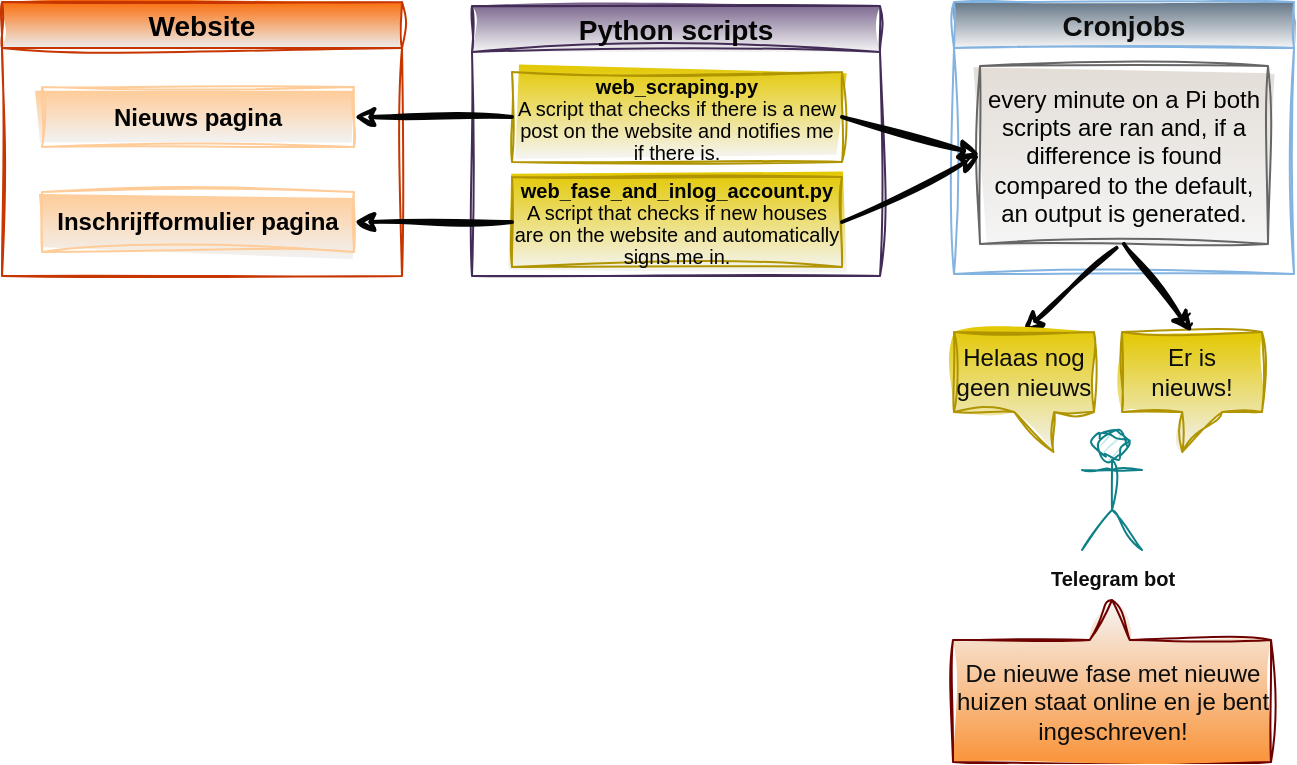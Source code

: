 <mxfile>
    <diagram id="Btb2WLoOVrugXf3QV6XN" name="Setup of the project">
        <mxGraphModel dx="829" dy="554" grid="0" gridSize="10" guides="1" tooltips="1" connect="1" arrows="1" fold="1" page="1" pageScale="1" pageWidth="827" pageHeight="1169" background="#ffffff" math="0" shadow="0">
            <root>
                <mxCell id="0"/>
                <mxCell id="1" parent="0"/>
                <mxCell id="20" value="&lt;font size=&quot;1&quot; style=&quot;&quot; color=&quot;#0d0d0d&quot;&gt;&lt;b style=&quot;&quot;&gt;Telegram bot&lt;/b&gt;&lt;/font&gt;" style="shape=umlActor;verticalLabelPosition=bottom;verticalAlign=top;html=1;outlineConnect=0;fillColor=#b0e3e6;strokeColor=#0e8088;sketch=1;curveFitting=1;jiggle=2;gradientColor=none;" parent="1" vertex="1">
                    <mxGeometry x="600" y="269" width="30" height="60" as="geometry"/>
                </mxCell>
                <mxCell id="22" value="Website" style="swimlane;whiteSpace=wrap;html=1;fillColor=#fa6800;strokeColor=#C73500;sketch=1;curveFitting=1;jiggle=2;gradientDirection=south;swimlaneFillColor=none;fontColor=#000000;gradientColor=#EDEDED;startSize=23;fontSize=14;" parent="1" vertex="1">
                    <mxGeometry x="60" y="55" width="200" height="137" as="geometry">
                        <mxRectangle x="90" y="55" width="90" height="30" as="alternateBounds"/>
                    </mxGeometry>
                </mxCell>
                <mxCell id="23" value="&lt;font color=&quot;#030303&quot; style=&quot;font-size: 12px;&quot;&gt;Inschrijfformulier pagina&lt;/font&gt;" style="rounded=0;whiteSpace=wrap;html=1;fillColor=#FFCC99;fontSize=12;fontStyle=1;sketch=1;curveFitting=1;jiggle=2;gradientColor=#F2F2F2;strokeColor=#FFCC99;" parent="22" vertex="1">
                    <mxGeometry x="20" y="95" width="156" height="30" as="geometry"/>
                </mxCell>
                <mxCell id="25" value="&lt;font color=&quot;#030303&quot; style=&quot;font-size: 12px;&quot;&gt;Nieuws pagina&lt;/font&gt;" style="rounded=0;whiteSpace=wrap;html=1;fillColor=#FFCC99;fontSize=12;fontStyle=1;sketch=1;curveFitting=1;jiggle=2;gradientColor=#F2F2F2;strokeColor=#FFCC99;" vertex="1" parent="22">
                    <mxGeometry x="20" y="42.5" width="156" height="30" as="geometry"/>
                </mxCell>
                <mxCell id="c-toH_A7TmxNrjQhJg11-41" value="&lt;font color=&quot;#050505&quot; style=&quot;font-size: 14px;&quot;&gt;Python scripts&lt;/font&gt;" style="swimlane;whiteSpace=wrap;html=1;fontColor=#ffffff;fillColor=#76608a;strokeColor=#432D57;sketch=1;curveFitting=1;jiggle=2;rounded=0;gradientColor=#F5F5F5;fontSize=14;" parent="1" vertex="1">
                    <mxGeometry x="295" y="57" width="204" height="135" as="geometry">
                        <mxRectangle x="90" y="55" width="90" height="30" as="alternateBounds"/>
                    </mxGeometry>
                </mxCell>
                <mxCell id="c-toH_A7TmxNrjQhJg11-42" value="&lt;p style=&quot;line-height: 110%; font-size: 10px;&quot;&gt;&lt;font style=&quot;font-size: 10px;&quot; color=&quot;#030303&quot;&gt;&lt;b style=&quot;font-size: 10px;&quot;&gt;web_scraping.py &lt;br style=&quot;font-size: 10px;&quot;&gt;&lt;/b&gt;A script that checks if there is a new post on the website and notifies me if there is.&lt;/font&gt;&lt;/p&gt;" style="rounded=0;whiteSpace=wrap;html=1;fillColor=#e3c800;fontColor=#000000;strokeColor=#B09500;align=center;fontSize=10;spacing=2;sketch=1;curveFitting=1;jiggle=2;gradientColor=#F5F5F5;" parent="c-toH_A7TmxNrjQhJg11-41" vertex="1">
                    <mxGeometry x="20" y="33" width="165" height="45" as="geometry"/>
                </mxCell>
                <mxCell id="26" value="&lt;p style=&quot;line-height: 110%; font-size: 10px;&quot;&gt;&lt;font style=&quot;font-size: 10px;&quot; color=&quot;#030303&quot;&gt;&lt;b style=&quot;font-size: 10px;&quot;&gt;web_fase_and_inlog_account.py &lt;br style=&quot;font-size: 10px;&quot;&gt;&lt;/b&gt;A script that checks if new houses are on the website and automatically signs me in.&lt;/font&gt;&lt;/p&gt;" style="rounded=0;whiteSpace=wrap;html=1;fillColor=#e3c800;fontColor=#000000;strokeColor=#B09500;align=center;fontSize=10;spacing=2;sketch=1;curveFitting=1;jiggle=2;gradientColor=#F5F5F5;" vertex="1" parent="c-toH_A7TmxNrjQhJg11-41">
                    <mxGeometry x="20" y="85.5" width="165" height="45" as="geometry"/>
                </mxCell>
                <mxCell id="sVYA-P_zk5SEsgUEzxAb-44" value="&lt;font color=&quot;#0d0d0d&quot; style=&quot;font-size: 14px;&quot;&gt;Cronjobs&lt;/font&gt;" style="swimlane;whiteSpace=wrap;html=1;fontColor=#ffffff;fillColor=#647687;strokeColor=#83B3E0;sketch=1;curveFitting=1;jiggle=2;gradientColor=#F5F5F5;fontSize=14;" parent="1" vertex="1">
                    <mxGeometry x="536" y="55" width="170" height="136" as="geometry">
                        <mxRectangle x="90" y="55" width="90" height="30" as="alternateBounds"/>
                    </mxGeometry>
                </mxCell>
                <mxCell id="sVYA-P_zk5SEsgUEzxAb-45" value="&lt;font color=&quot;#030303&quot; style=&quot;font-size: 12px;&quot;&gt;&lt;span style=&quot;font-size: 12px;&quot;&gt;every minute on a Pi both scripts are ran and, if a difference is found compared to the default, an output is generated.&lt;/span&gt;&lt;/font&gt;" style="rounded=0;whiteSpace=wrap;html=1;fillColor=#E3DDD6;strokeColor=#666666;fontStyle=0;sketch=1;curveFitting=1;jiggle=2;gradientColor=#F5F5F5;fontSize=12;" parent="sVYA-P_zk5SEsgUEzxAb-44" vertex="1">
                    <mxGeometry x="13" y="32" width="144" height="89" as="geometry"/>
                </mxCell>
                <mxCell id="sVYA-P_zk5SEsgUEzxAb-51" style="edgeStyle=none;html=1;strokeColor=#050505;strokeWidth=2;fontSize=10;fontColor=#5498F0;fillColor=#6d8764;sketch=1;curveFitting=1;jiggle=2;" parent="1" source="c-toH_A7TmxNrjQhJg11-42" target="25" edge="1">
                    <mxGeometry relative="1" as="geometry">
                        <mxPoint x="238" y="108" as="targetPoint"/>
                    </mxGeometry>
                </mxCell>
                <mxCell id="sVYA-P_zk5SEsgUEzxAb-53" style="edgeStyle=none;html=1;entryX=1;entryY=0.5;entryDx=0;entryDy=0;strokeColor=#050505;strokeWidth=2;fontSize=10;fontColor=#5498F0;fillColor=#6d8764;sketch=1;curveFitting=1;jiggle=2;exitX=0;exitY=0.5;exitDx=0;exitDy=0;" parent="1" source="26" target="23" edge="1">
                    <mxGeometry relative="1" as="geometry">
                        <mxPoint x="364.375" y="228" as="sourcePoint"/>
                    </mxGeometry>
                </mxCell>
                <mxCell id="sVYA-P_zk5SEsgUEzxAb-55" style="edgeStyle=none;html=1;strokeColor=#050505;strokeWidth=2;fontSize=10;fontColor=#5498F0;fillColor=#6d8764;sketch=1;curveFitting=1;jiggle=2;exitX=0.474;exitY=1.022;exitDx=0;exitDy=0;exitPerimeter=0;" parent="1" edge="1" source="sVYA-P_zk5SEsgUEzxAb-45">
                    <mxGeometry relative="1" as="geometry">
                        <mxPoint x="570.5" y="220" as="targetPoint"/>
                        <mxPoint x="571.5" y="164" as="sourcePoint"/>
                    </mxGeometry>
                </mxCell>
                <mxCell id="sVYA-P_zk5SEsgUEzxAb-57" value="&lt;font color=&quot;#0c0d0d&quot; style=&quot;font-size: 12px;&quot;&gt;Helaas nog geen nieuws&lt;/font&gt;" style="shape=callout;whiteSpace=wrap;html=1;perimeter=calloutPerimeter;fontSize=12;fontColor=#000000;fillColor=#e3c800;position2=0.71;size=20;position=0.43;strokeColor=#B09500;sketch=1;curveFitting=1;jiggle=2;gradientColor=#F2F2F2;" parent="1" vertex="1">
                    <mxGeometry x="536" y="220" width="70" height="60" as="geometry"/>
                </mxCell>
                <mxCell id="sVYA-P_zk5SEsgUEzxAb-58" value="&lt;font color=&quot;#0c0d0d&quot; style=&quot;font-size: 12px;&quot;&gt;Er is nieuws!&lt;/font&gt;" style="shape=callout;whiteSpace=wrap;html=1;perimeter=calloutPerimeter;fontSize=12;fontColor=#000000;fillColor=#e3c800;position2=0.43;size=20;position=0.43;strokeColor=#B09500;sketch=1;curveFitting=1;jiggle=2;gradientColor=#F2F2F2;" parent="1" vertex="1">
                    <mxGeometry x="620" y="220" width="70" height="60" as="geometry"/>
                </mxCell>
                <mxCell id="sVYA-P_zk5SEsgUEzxAb-63" style="edgeStyle=none;html=1;strokeColor=#050505;strokeWidth=2;fontSize=10;fontColor=#0c0d0d;fillColor=#6d8764;entryX=0;entryY=0.5;entryDx=0;entryDy=0;sketch=1;curveFitting=1;jiggle=2;exitX=1;exitY=0.5;exitDx=0;exitDy=0;" parent="1" source="c-toH_A7TmxNrjQhJg11-42" target="sVYA-P_zk5SEsgUEzxAb-45" edge="1">
                    <mxGeometry relative="1" as="geometry">
                        <mxPoint x="540" y="105" as="targetPoint"/>
                    </mxGeometry>
                </mxCell>
                <mxCell id="sVYA-P_zk5SEsgUEzxAb-64" style="edgeStyle=none;shape=connector;rounded=1;html=1;entryX=0;entryY=0.5;entryDx=0;entryDy=0;labelBackgroundColor=default;strokeColor=#050505;strokeWidth=2;fontFamily=Helvetica;fontSize=10;fontColor=#0c0d0d;endArrow=classic;fillColor=#6d8764;sketch=1;curveFitting=1;jiggle=2;exitX=1;exitY=0.5;exitDx=0;exitDy=0;" parent="1" source="26" target="sVYA-P_zk5SEsgUEzxAb-45" edge="1">
                    <mxGeometry relative="1" as="geometry">
                        <mxPoint x="550" y="145" as="targetPoint"/>
                        <mxPoint x="494" y="162" as="sourcePoint"/>
                    </mxGeometry>
                </mxCell>
                <mxCell id="sVYA-P_zk5SEsgUEzxAb-71" value="&lt;font style=&quot;font-size: 12px;&quot; color=&quot;#0c0d0d&quot;&gt;De nieuwe fase met nieuwe huizen staat online en je bent ingeschreven!&lt;/font&gt;" style="shape=callout;whiteSpace=wrap;html=1;perimeter=calloutPerimeter;fontSize=12;fontColor=#ffffff;fillColor=#FA9237;position2=0.5;size=20;position=0.43;strokeColor=#6F0000;direction=west;flipH=1;sketch=1;curveFitting=1;jiggle=2;gradientColor=#F5F5F5;" parent="1" vertex="1">
                    <mxGeometry x="535.5" y="354" width="159" height="81" as="geometry"/>
                </mxCell>
                <mxCell id="30" style="edgeStyle=none;sketch=1;hachureGap=4;jiggle=2;curveFitting=1;html=1;entryX=0.5;entryY=0;entryDx=0;entryDy=0;entryPerimeter=0;strokeWidth=2;fontFamily=Helvetica;fontSource=https%3A%2F%2Ffonts.googleapis.com%2Fcss%3Ffamily%3DArchitects%2BDaughter;fontSize=10;fontColor=#5498F0;startSize=23;exitX=0.5;exitY=1;exitDx=0;exitDy=0;strokeColor=#050505;fillColor=#6d8764;" edge="1" parent="1" source="sVYA-P_zk5SEsgUEzxAb-45" target="sVYA-P_zk5SEsgUEzxAb-58">
                    <mxGeometry relative="1" as="geometry"/>
                </mxCell>
            </root>
        </mxGraphModel>
    </diagram>
</mxfile>